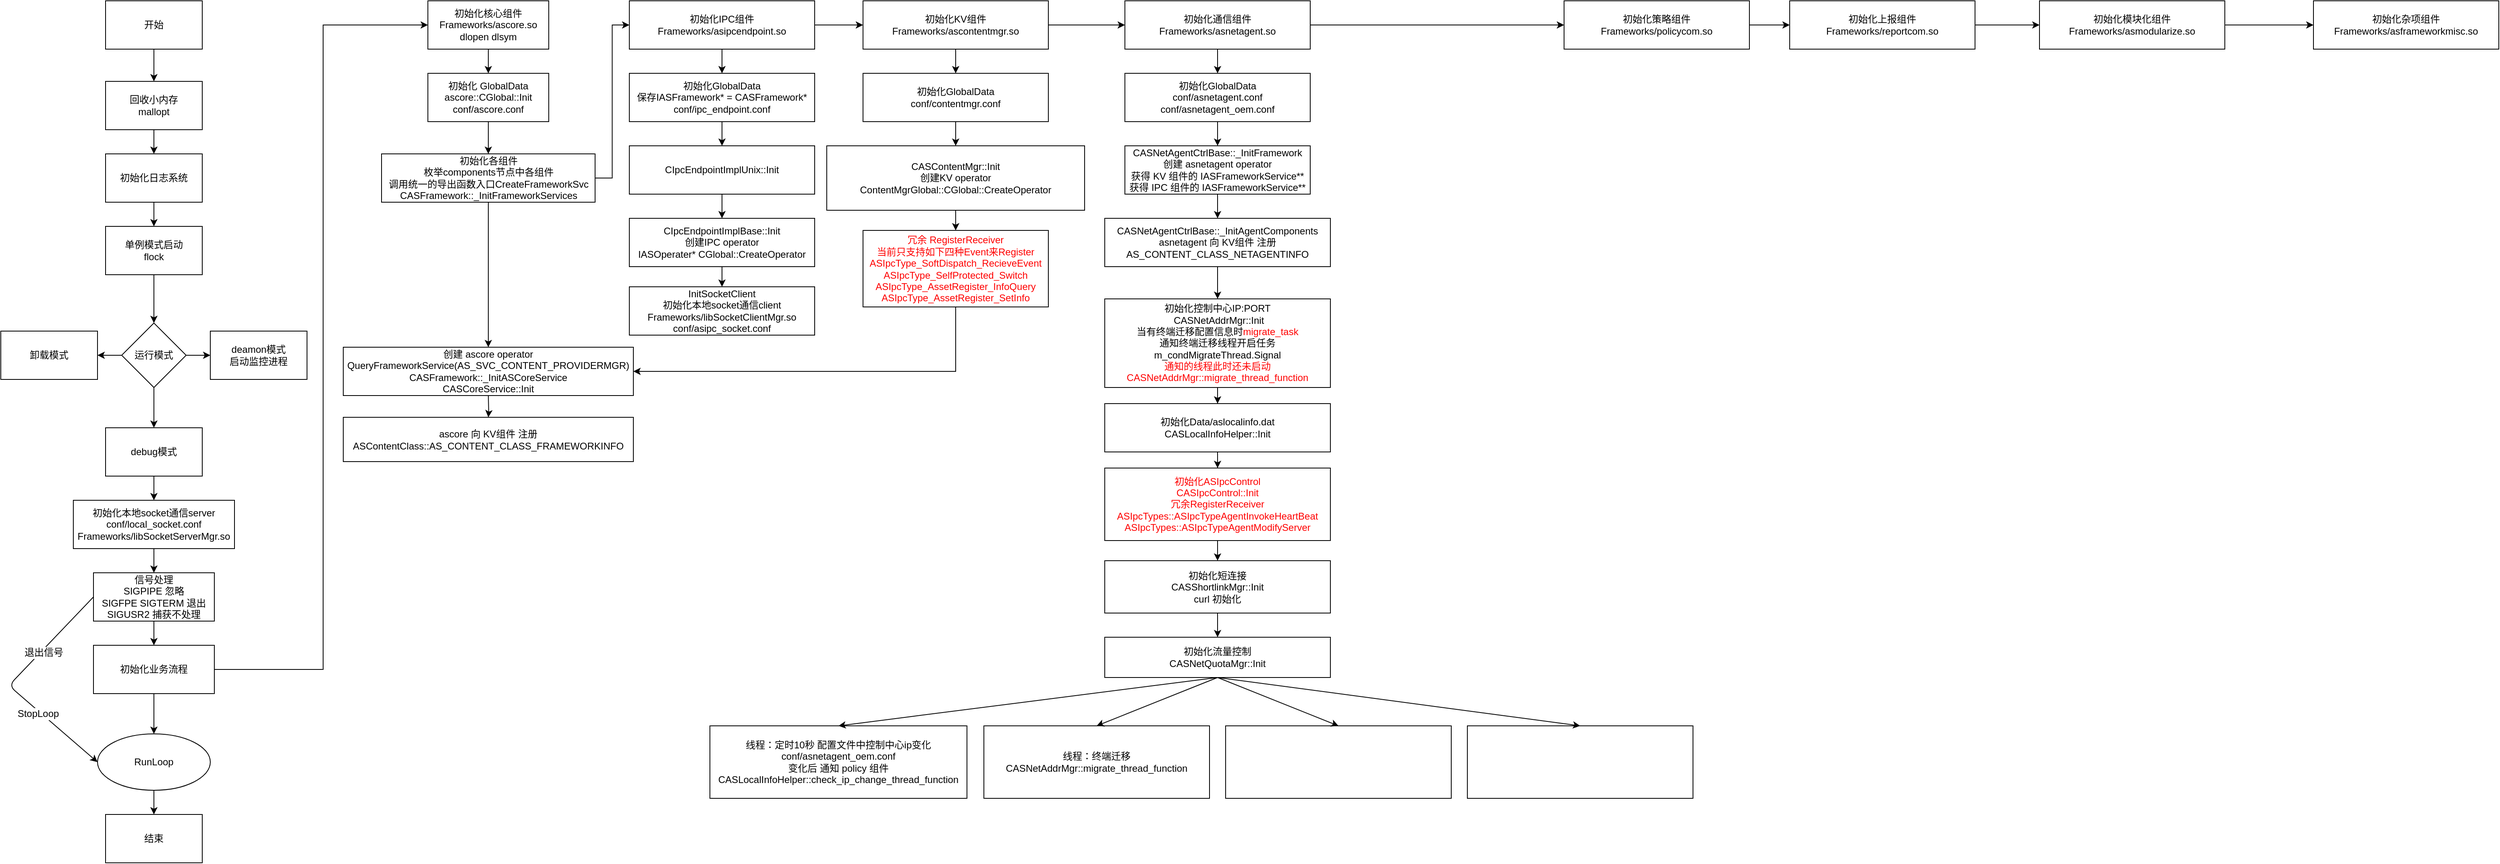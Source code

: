 <mxfile version="12.7.9" type="github"><diagram name="Page-1" id="efa7a0a1-bf9b-a30e-e6df-94a7791c09e9"><mxGraphModel dx="971" dy="478" grid="1" gridSize="10" guides="1" tooltips="1" connect="1" arrows="1" fold="1" page="1" pageScale="1" pageWidth="826" pageHeight="1169" background="#ffffff" math="0" shadow="0"><root><mxCell id="0"/><mxCell id="1" parent="0"/><mxCell id="YjDAGl1ODxrr-Q_yvoSe-125" value="" style="edgeStyle=orthogonalEdgeStyle;rounded=0;orthogonalLoop=1;jettySize=auto;html=1;fontSize=12;" parent="1" source="YjDAGl1ODxrr-Q_yvoSe-116" target="YjDAGl1ODxrr-Q_yvoSe-119" edge="1"><mxGeometry relative="1" as="geometry"/></mxCell><mxCell id="YjDAGl1ODxrr-Q_yvoSe-116" value="开始" style="rounded=0;whiteSpace=wrap;html=1;fillColor=#FFFFFF;fontSize=12;" parent="1" vertex="1"><mxGeometry x="170" y="40" width="120" height="60" as="geometry"/></mxCell><mxCell id="YjDAGl1ODxrr-Q_yvoSe-138" value="卸载模式" style="rounded=0;whiteSpace=wrap;html=1;fillColor=#FFFFFF;fontSize=12;" parent="1" vertex="1"><mxGeometry x="40" y="450" width="120" height="60" as="geometry"/></mxCell><mxCell id="YjDAGl1ODxrr-Q_yvoSe-126" value="" style="edgeStyle=orthogonalEdgeStyle;rounded=0;orthogonalLoop=1;jettySize=auto;html=1;fontSize=12;" parent="1" source="YjDAGl1ODxrr-Q_yvoSe-119" target="YjDAGl1ODxrr-Q_yvoSe-117" edge="1"><mxGeometry relative="1" as="geometry"/></mxCell><mxCell id="YjDAGl1ODxrr-Q_yvoSe-119" value="&lt;font style=&quot;font-size: 12px&quot;&gt;回收小内存&lt;br&gt;mallopt&lt;/font&gt;" style="rounded=0;whiteSpace=wrap;html=1;fillColor=#FFFFFF;fontSize=12;" parent="1" vertex="1"><mxGeometry x="170" y="140" width="120" height="60" as="geometry"/></mxCell><mxCell id="YjDAGl1ODxrr-Q_yvoSe-131" value="" style="edgeStyle=orthogonalEdgeStyle;rounded=0;orthogonalLoop=1;jettySize=auto;html=1;fontSize=12;entryX=0.5;entryY=0;entryDx=0;entryDy=0;exitX=0.5;exitY=1;exitDx=0;exitDy=0;" parent="1" source="YjDAGl1ODxrr-Q_yvoSe-148" target="YjDAGl1ODxrr-Q_yvoSe-129" edge="1"><mxGeometry relative="1" as="geometry"><mxPoint x="240" y="260" as="targetPoint"/><Array as="points"><mxPoint x="230" y="390"/><mxPoint x="230" y="390"/></Array></mxGeometry></mxCell><mxCell id="YjDAGl1ODxrr-Q_yvoSe-149" value="" style="edgeStyle=orthogonalEdgeStyle;rounded=0;orthogonalLoop=1;jettySize=auto;html=1;fontSize=12;" parent="1" source="YjDAGl1ODxrr-Q_yvoSe-117" target="YjDAGl1ODxrr-Q_yvoSe-148" edge="1"><mxGeometry relative="1" as="geometry"/></mxCell><mxCell id="YjDAGl1ODxrr-Q_yvoSe-117" value="初始化日志系统" style="rounded=0;whiteSpace=wrap;html=1;fillColor=#FFFFFF;fontSize=12;" parent="1" vertex="1"><mxGeometry x="170" y="230" width="120" height="60" as="geometry"/></mxCell><mxCell id="YjDAGl1ODxrr-Q_yvoSe-148" value="单例模式启动&lt;br&gt;flock" style="rounded=0;whiteSpace=wrap;html=1;fillColor=#FFFFFF;fontSize=12;" parent="1" vertex="1"><mxGeometry x="170" y="320" width="120" height="60" as="geometry"/></mxCell><mxCell id="YjDAGl1ODxrr-Q_yvoSe-133" value="" style="edgeStyle=orthogonalEdgeStyle;rounded=0;orthogonalLoop=1;jettySize=auto;html=1;fontSize=12;" parent="1" source="YjDAGl1ODxrr-Q_yvoSe-129" target="YjDAGl1ODxrr-Q_yvoSe-138" edge="1"><mxGeometry relative="1" as="geometry"><mxPoint x="380" y="240" as="targetPoint"/></mxGeometry></mxCell><mxCell id="YjDAGl1ODxrr-Q_yvoSe-135" value="" style="edgeStyle=orthogonalEdgeStyle;rounded=0;orthogonalLoop=1;jettySize=auto;html=1;fontSize=12;" parent="1" source="YjDAGl1ODxrr-Q_yvoSe-129" target="YjDAGl1ODxrr-Q_yvoSe-140" edge="1"><mxGeometry relative="1" as="geometry"><mxPoint x="220" y="540" as="targetPoint"/></mxGeometry></mxCell><mxCell id="YjDAGl1ODxrr-Q_yvoSe-137" value="" style="edgeStyle=orthogonalEdgeStyle;rounded=0;orthogonalLoop=1;jettySize=auto;html=1;fontSize=12;entryX=0.5;entryY=0;entryDx=0;entryDy=0;" parent="1" source="YjDAGl1ODxrr-Q_yvoSe-129" target="YjDAGl1ODxrr-Q_yvoSe-141" edge="1"><mxGeometry relative="1" as="geometry"><mxPoint x="380" y="460" as="targetPoint"/></mxGeometry></mxCell><mxCell id="YjDAGl1ODxrr-Q_yvoSe-129" value="运行模式" style="rhombus;whiteSpace=wrap;html=1;fillColor=#FFFFFF;fontSize=12;" parent="1" vertex="1"><mxGeometry x="190" y="440" width="80" height="80" as="geometry"/></mxCell><mxCell id="YjDAGl1ODxrr-Q_yvoSe-140" value="deamon模式&lt;br&gt;启动监控进程" style="rounded=0;whiteSpace=wrap;html=1;fillColor=#FFFFFF;fontSize=12;" parent="1" vertex="1"><mxGeometry x="300" y="450" width="120" height="60" as="geometry"/></mxCell><mxCell id="YjDAGl1ODxrr-Q_yvoSe-145" value="" style="edgeStyle=orthogonalEdgeStyle;rounded=0;orthogonalLoop=1;jettySize=auto;html=1;fontSize=12;" parent="1" source="YjDAGl1ODxrr-Q_yvoSe-141" target="YjDAGl1ODxrr-Q_yvoSe-144" edge="1"><mxGeometry relative="1" as="geometry"/></mxCell><mxCell id="YjDAGl1ODxrr-Q_yvoSe-141" value="debug模式" style="rounded=0;whiteSpace=wrap;html=1;fillColor=#FFFFFF;fontSize=12;" parent="1" vertex="1"><mxGeometry x="170" y="570" width="120" height="60" as="geometry"/></mxCell><mxCell id="YjDAGl1ODxrr-Q_yvoSe-147" value="" style="edgeStyle=orthogonalEdgeStyle;rounded=0;orthogonalLoop=1;jettySize=auto;html=1;fontSize=12;" parent="1" source="YjDAGl1ODxrr-Q_yvoSe-144" target="YjDAGl1ODxrr-Q_yvoSe-146" edge="1"><mxGeometry relative="1" as="geometry"/></mxCell><mxCell id="YjDAGl1ODxrr-Q_yvoSe-144" value="初始化本地socket通信server&lt;br&gt;conf/local_socket.conf&lt;br&gt;Frameworks/libSocketServerMgr.so" style="rounded=0;whiteSpace=wrap;html=1;fillColor=#FFFFFF;fontSize=12;" parent="1" vertex="1"><mxGeometry x="130" y="660" width="200" height="60" as="geometry"/></mxCell><mxCell id="YjDAGl1ODxrr-Q_yvoSe-152" value="" style="edgeStyle=orthogonalEdgeStyle;rounded=0;orthogonalLoop=1;jettySize=auto;html=1;fontSize=12;" parent="1" source="YjDAGl1ODxrr-Q_yvoSe-146" target="YjDAGl1ODxrr-Q_yvoSe-151" edge="1"><mxGeometry relative="1" as="geometry"/></mxCell><mxCell id="YjDAGl1ODxrr-Q_yvoSe-146" value="信号处理&lt;br&gt;SIGPIPE 忽略&lt;br&gt;SIGFPE SIGTERM 退出&lt;br&gt;SIGUSR2 捕获不处理" style="rounded=0;whiteSpace=wrap;html=1;fillColor=#FFFFFF;fontSize=12;" parent="1" vertex="1"><mxGeometry x="155" y="750" width="150" height="60" as="geometry"/></mxCell><mxCell id="YjDAGl1ODxrr-Q_yvoSe-154" value="" style="edgeStyle=orthogonalEdgeStyle;rounded=0;orthogonalLoop=1;jettySize=auto;html=1;fontSize=12;entryX=0.5;entryY=0;entryDx=0;entryDy=0;exitX=0.5;exitY=1;exitDx=0;exitDy=0;" parent="1" source="YjDAGl1ODxrr-Q_yvoSe-151" target="YjDAGl1ODxrr-Q_yvoSe-156" edge="1"><mxGeometry relative="1" as="geometry"><mxPoint x="230" y="940" as="targetPoint"/></mxGeometry></mxCell><mxCell id="YjDAGl1ODxrr-Q_yvoSe-172" value="" style="edgeStyle=orthogonalEdgeStyle;rounded=0;orthogonalLoop=1;jettySize=auto;html=1;fontSize=12;entryX=0;entryY=0.5;entryDx=0;entryDy=0;" parent="1" source="YjDAGl1ODxrr-Q_yvoSe-151" target="YjDAGl1ODxrr-Q_yvoSe-164" edge="1"><mxGeometry relative="1" as="geometry"><Array as="points"><mxPoint x="440" y="870"/><mxPoint x="440" y="70"/></Array></mxGeometry></mxCell><mxCell id="YjDAGl1ODxrr-Q_yvoSe-151" value="初始化业务流程" style="rounded=0;whiteSpace=wrap;html=1;fillColor=#FFFFFF;fontSize=12;" parent="1" vertex="1"><mxGeometry x="155" y="840" width="150" height="60" as="geometry"/></mxCell><mxCell id="YjDAGl1ODxrr-Q_yvoSe-169" value="" style="edgeStyle=orthogonalEdgeStyle;rounded=0;orthogonalLoop=1;jettySize=auto;html=1;fontSize=12;" parent="1" source="YjDAGl1ODxrr-Q_yvoSe-164" target="YjDAGl1ODxrr-Q_yvoSe-168" edge="1"><mxGeometry relative="1" as="geometry"/></mxCell><mxCell id="YjDAGl1ODxrr-Q_yvoSe-164" value="初始化核心组件&lt;br&gt;Frameworks/ascore.so&lt;br&gt;dlopen dlsym" style="rounded=0;whiteSpace=wrap;html=1;fillColor=#FFFFFF;fontSize=12;" parent="1" vertex="1"><mxGeometry x="570" y="40" width="150" height="60" as="geometry"/></mxCell><mxCell id="YjDAGl1ODxrr-Q_yvoSe-171" value="" style="edgeStyle=orthogonalEdgeStyle;rounded=0;orthogonalLoop=1;jettySize=auto;html=1;fontSize=12;entryX=0.5;entryY=0;entryDx=0;entryDy=0;" parent="1" source="YjDAGl1ODxrr-Q_yvoSe-168" target="YjDAGl1ODxrr-Q_yvoSe-170" edge="1"><mxGeometry relative="1" as="geometry"><mxPoint x="645" y="220" as="targetPoint"/></mxGeometry></mxCell><mxCell id="YjDAGl1ODxrr-Q_yvoSe-168" value="初始化 GlobalData&lt;br&gt;ascore::CGlobal::Init&lt;br&gt;conf/ascore.conf" style="rounded=0;whiteSpace=wrap;html=1;fillColor=#FFFFFF;fontSize=12;" parent="1" vertex="1"><mxGeometry x="570" y="130" width="150" height="60" as="geometry"/></mxCell><mxCell id="YjDAGl1ODxrr-Q_yvoSe-174" value="" style="edgeStyle=orthogonalEdgeStyle;rounded=0;orthogonalLoop=1;jettySize=auto;html=1;fontSize=12;entryX=0;entryY=0.5;entryDx=0;entryDy=0;exitX=1;exitY=0.5;exitDx=0;exitDy=0;" parent="1" source="YjDAGl1ODxrr-Q_yvoSe-170" target="YjDAGl1ODxrr-Q_yvoSe-173" edge="1"><mxGeometry relative="1" as="geometry"><mxPoint x="777.5" y="250" as="sourcePoint"/></mxGeometry></mxCell><mxCell id="YjDAGl1ODxrr-Q_yvoSe-170" value="初始化各组件&lt;br&gt;枚举components节点中各组件&lt;br&gt;调用统一的导出函数入口CreateFrameworkSvc&lt;br&gt;CASFramework::_InitFrameworkServices" style="rounded=0;whiteSpace=wrap;html=1;fillColor=#FFFFFF;fontSize=12;" parent="1" vertex="1"><mxGeometry x="512.5" y="230" width="265" height="60" as="geometry"/></mxCell><mxCell id="YjDAGl1ODxrr-Q_yvoSe-184" value="" style="edgeStyle=orthogonalEdgeStyle;rounded=0;orthogonalLoop=1;jettySize=auto;html=1;fontSize=12;" parent="1" source="YjDAGl1ODxrr-Q_yvoSe-173" target="YjDAGl1ODxrr-Q_yvoSe-183" edge="1"><mxGeometry relative="1" as="geometry"/></mxCell><mxCell id="YjDAGl1ODxrr-Q_yvoSe-196" value="" style="edgeStyle=orthogonalEdgeStyle;rounded=0;orthogonalLoop=1;jettySize=auto;html=1;fontSize=12;" parent="1" source="YjDAGl1ODxrr-Q_yvoSe-173" target="YjDAGl1ODxrr-Q_yvoSe-195" edge="1"><mxGeometry relative="1" as="geometry"/></mxCell><mxCell id="YjDAGl1ODxrr-Q_yvoSe-173" value="初始化IPC组件&lt;br&gt;Frameworks/asipcendpoint.so&lt;br&gt;" style="rounded=0;whiteSpace=wrap;html=1;fillColor=#FFFFFF;fontSize=12;" parent="1" vertex="1"><mxGeometry x="820" y="40" width="230" height="60" as="geometry"/></mxCell><mxCell id="YjDAGl1ODxrr-Q_yvoSe-204" value="" style="edgeStyle=orthogonalEdgeStyle;rounded=0;orthogonalLoop=1;jettySize=auto;html=1;fontSize=12;" parent="1" source="YjDAGl1ODxrr-Q_yvoSe-195" target="YjDAGl1ODxrr-Q_yvoSe-203" edge="1"><mxGeometry relative="1" as="geometry"/></mxCell><mxCell id="YjDAGl1ODxrr-Q_yvoSe-195" value="初始化GlobalData&lt;br&gt;保存IASFramework* = CASFramework*&lt;br&gt;conf/ipc_endpoint.conf" style="rounded=0;whiteSpace=wrap;html=1;fillColor=#FFFFFF;fontSize=12;" parent="1" vertex="1"><mxGeometry x="820" y="130" width="230" height="60" as="geometry"/></mxCell><mxCell id="YjDAGl1ODxrr-Q_yvoSe-208" value="" style="edgeStyle=orthogonalEdgeStyle;rounded=0;orthogonalLoop=1;jettySize=auto;html=1;fontSize=12;" parent="1" source="YjDAGl1ODxrr-Q_yvoSe-203" target="YjDAGl1ODxrr-Q_yvoSe-207" edge="1"><mxGeometry relative="1" as="geometry"/></mxCell><mxCell id="YjDAGl1ODxrr-Q_yvoSe-203" value="CIpcEndpointImplUnix::Init" style="rounded=0;whiteSpace=wrap;html=1;fillColor=#FFFFFF;fontSize=12;" parent="1" vertex="1"><mxGeometry x="820" y="220" width="230" height="60" as="geometry"/></mxCell><mxCell id="YjDAGl1ODxrr-Q_yvoSe-210" value="" style="edgeStyle=orthogonalEdgeStyle;rounded=0;orthogonalLoop=1;jettySize=auto;html=1;fontSize=12;" parent="1" source="YjDAGl1ODxrr-Q_yvoSe-207" target="YjDAGl1ODxrr-Q_yvoSe-209" edge="1"><mxGeometry relative="1" as="geometry"/></mxCell><mxCell id="YjDAGl1ODxrr-Q_yvoSe-207" value="CIpcEndpointImplBase::Init&lt;br&gt;创建IPC operator&lt;br&gt;IASOperater* CGlobal::CreateOperator" style="rounded=0;whiteSpace=wrap;html=1;fillColor=#FFFFFF;fontSize=12;" parent="1" vertex="1"><mxGeometry x="820" y="310" width="230" height="60" as="geometry"/></mxCell><mxCell id="YjDAGl1ODxrr-Q_yvoSe-209" value="InitSocketClient&lt;br&gt;初始化本地socket通信client&lt;br&gt;Frameworks/libSocketClientMgr.so&lt;br&gt;conf/asipc_socket.conf" style="rounded=0;whiteSpace=wrap;html=1;fillColor=#FFFFFF;fontSize=12;" parent="1" vertex="1"><mxGeometry x="820" y="395" width="230" height="60" as="geometry"/></mxCell><mxCell id="YjDAGl1ODxrr-Q_yvoSe-186" value="" style="edgeStyle=orthogonalEdgeStyle;rounded=0;orthogonalLoop=1;jettySize=auto;html=1;fontSize=12;" parent="1" source="YjDAGl1ODxrr-Q_yvoSe-183" target="YjDAGl1ODxrr-Q_yvoSe-185" edge="1"><mxGeometry relative="1" as="geometry"/></mxCell><mxCell id="YjDAGl1ODxrr-Q_yvoSe-198" value="" style="edgeStyle=orthogonalEdgeStyle;rounded=0;orthogonalLoop=1;jettySize=auto;html=1;fontSize=12;" parent="1" source="YjDAGl1ODxrr-Q_yvoSe-183" target="YjDAGl1ODxrr-Q_yvoSe-197" edge="1"><mxGeometry relative="1" as="geometry"/></mxCell><mxCell id="YjDAGl1ODxrr-Q_yvoSe-183" value="初始化KV组件&lt;br&gt;Frameworks/ascontentmgr.so" style="rounded=0;whiteSpace=wrap;html=1;fillColor=#FFFFFF;fontSize=12;" parent="1" vertex="1"><mxGeometry x="1110" y="40" width="230" height="60" as="geometry"/></mxCell><mxCell id="YjDAGl1ODxrr-Q_yvoSe-202" value="" style="edgeStyle=orthogonalEdgeStyle;rounded=0;orthogonalLoop=1;jettySize=auto;html=1;fontSize=12;" parent="1" source="YjDAGl1ODxrr-Q_yvoSe-197" target="YjDAGl1ODxrr-Q_yvoSe-201" edge="1"><mxGeometry relative="1" as="geometry"/></mxCell><mxCell id="YjDAGl1ODxrr-Q_yvoSe-197" value="初始化GlobalData&lt;br&gt;conf/contentmgr.conf" style="rounded=0;whiteSpace=wrap;html=1;fillColor=#FFFFFF;fontSize=12;" parent="1" vertex="1"><mxGeometry x="1110" y="130" width="230" height="60" as="geometry"/></mxCell><mxCell id="YjDAGl1ODxrr-Q_yvoSe-214" value="" style="edgeStyle=orthogonalEdgeStyle;rounded=0;orthogonalLoop=1;jettySize=auto;html=1;fontSize=12;" parent="1" source="YjDAGl1ODxrr-Q_yvoSe-201" target="YjDAGl1ODxrr-Q_yvoSe-213" edge="1"><mxGeometry relative="1" as="geometry"/></mxCell><mxCell id="YjDAGl1ODxrr-Q_yvoSe-201" value="CASContentMgr::Init&lt;br&gt;创建KV operator&lt;br&gt;ContentMgrGlobal::CGlobal::CreateOperator" style="rounded=0;whiteSpace=wrap;html=1;fillColor=#FFFFFF;fontSize=12;" parent="1" vertex="1"><mxGeometry x="1065" y="220" width="320" height="80" as="geometry"/></mxCell><mxCell id="YjDAGl1ODxrr-Q_yvoSe-216" value="" style="edgeStyle=orthogonalEdgeStyle;rounded=0;orthogonalLoop=1;jettySize=auto;html=1;fontSize=12;exitX=0.5;exitY=1;exitDx=0;exitDy=0;" parent="1" source="YjDAGl1ODxrr-Q_yvoSe-170" target="YjDAGl1ODxrr-Q_yvoSe-215" edge="1"><mxGeometry relative="1" as="geometry"><mxPoint x="590" y="340" as="sourcePoint"/><mxPoint x="650" y="470" as="targetPoint"/></mxGeometry></mxCell><mxCell id="YjDAGl1ODxrr-Q_yvoSe-222" value="" style="edgeStyle=orthogonalEdgeStyle;rounded=0;orthogonalLoop=1;jettySize=auto;html=1;fontSize=12;fontColor=#0000CC;entryX=1;entryY=0.5;entryDx=0;entryDy=0;" parent="1" source="YjDAGl1ODxrr-Q_yvoSe-213" target="YjDAGl1ODxrr-Q_yvoSe-215" edge="1"><mxGeometry relative="1" as="geometry"><mxPoint x="1020" y="560" as="targetPoint"/><Array as="points"><mxPoint x="1225" y="500"/></Array></mxGeometry></mxCell><mxCell id="YjDAGl1ODxrr-Q_yvoSe-213" value="&lt;font color=&quot;#ff0000&quot;&gt;冗余 RegisterReceiver&lt;br&gt;当前只支持如下四种Event来Register&lt;br&gt;&lt;div&gt;ASIpcType_SoftDispatch_RecieveEvent&lt;/div&gt;&lt;div&gt;ASIpcType_SelfProtected_Switch&lt;/div&gt;&lt;div&gt;ASIpcType_AssetRegister_InfoQuery&lt;/div&gt;&lt;div&gt;ASIpcType_AssetRegister_SetInfo&lt;/div&gt;&lt;/font&gt;" style="rounded=0;whiteSpace=wrap;html=1;fillColor=#FFFFFF;fontSize=12;fontColor=#0000CC;" parent="1" vertex="1"><mxGeometry x="1110" y="325" width="230" height="95" as="geometry"/></mxCell><mxCell id="YjDAGl1ODxrr-Q_yvoSe-218" value="" style="edgeStyle=orthogonalEdgeStyle;rounded=0;orthogonalLoop=1;jettySize=auto;html=1;fontSize=12;fontColor=#0000CC;" parent="1" target="YjDAGl1ODxrr-Q_yvoSe-217" edge="1"><mxGeometry relative="1" as="geometry"><mxPoint x="645" y="530" as="sourcePoint"/></mxGeometry></mxCell><mxCell id="YjDAGl1ODxrr-Q_yvoSe-215" value="创建 ascore operator&lt;br&gt;QueryFrameworkService(AS_SVC_CONTENT_PROVIDERMGR)&lt;br&gt;CASFramework::_InitASCoreService&lt;br&gt;CASCoreService::Init" style="rounded=0;whiteSpace=wrap;html=1;fillColor=#FFFFFF;fontSize=12;" parent="1" vertex="1"><mxGeometry x="465" y="470" width="360" height="60" as="geometry"/></mxCell><mxCell id="YjDAGl1ODxrr-Q_yvoSe-217" value="ascore 向 KV组件 注册&lt;br&gt;ASContentClass::AS_CONTENT_CLASS_FRAMEWORKINFO" style="rounded=0;whiteSpace=wrap;html=1;fillColor=#FFFFFF;fontSize=12;" parent="1" vertex="1"><mxGeometry x="465" y="557" width="360" height="55" as="geometry"/></mxCell><mxCell id="YjDAGl1ODxrr-Q_yvoSe-188" value="" style="edgeStyle=orthogonalEdgeStyle;rounded=0;orthogonalLoop=1;jettySize=auto;html=1;fontSize=12;" parent="1" source="YjDAGl1ODxrr-Q_yvoSe-185" target="YjDAGl1ODxrr-Q_yvoSe-187" edge="1"><mxGeometry relative="1" as="geometry"/></mxCell><mxCell id="WgqhgY6fk44m1U7x0v3h-2" value="" style="edgeStyle=orthogonalEdgeStyle;rounded=0;orthogonalLoop=1;jettySize=auto;html=1;" parent="1" source="YjDAGl1ODxrr-Q_yvoSe-185" target="WgqhgY6fk44m1U7x0v3h-1" edge="1"><mxGeometry relative="1" as="geometry"/></mxCell><mxCell id="YjDAGl1ODxrr-Q_yvoSe-185" value="初始化通信组件&lt;br&gt;Frameworks/asnetagent.so" style="rounded=0;whiteSpace=wrap;html=1;fillColor=#FFFFFF;fontSize=12;" parent="1" vertex="1"><mxGeometry x="1435" y="40" width="230" height="60" as="geometry"/></mxCell><mxCell id="WgqhgY6fk44m1U7x0v3h-4" value="" style="edgeStyle=orthogonalEdgeStyle;rounded=0;orthogonalLoop=1;jettySize=auto;html=1;" parent="1" source="WgqhgY6fk44m1U7x0v3h-1" target="WgqhgY6fk44m1U7x0v3h-3" edge="1"><mxGeometry relative="1" as="geometry"/></mxCell><mxCell id="WgqhgY6fk44m1U7x0v3h-1" value="初始化GlobalData&lt;br&gt;conf/asnetagent.conf&lt;br&gt;conf/asnetagent_oem.conf" style="rounded=0;whiteSpace=wrap;html=1;fillColor=#FFFFFF;fontSize=12;" parent="1" vertex="1"><mxGeometry x="1435" y="130" width="230" height="60" as="geometry"/></mxCell><mxCell id="WgqhgY6fk44m1U7x0v3h-6" value="" style="edgeStyle=orthogonalEdgeStyle;rounded=0;orthogonalLoop=1;jettySize=auto;html=1;" parent="1" source="WgqhgY6fk44m1U7x0v3h-3" target="WgqhgY6fk44m1U7x0v3h-5" edge="1"><mxGeometry relative="1" as="geometry"/></mxCell><mxCell id="WgqhgY6fk44m1U7x0v3h-3" value="CASNetAgentCtrlBase::_InitFramework&lt;br&gt;创建 asnetagent operator&lt;br&gt;获得 KV 组件的&amp;nbsp;IASFrameworkService**&lt;br&gt;获得 IPC 组件的&amp;nbsp;IASFrameworkService**" style="rounded=0;whiteSpace=wrap;html=1;fillColor=#FFFFFF;fontSize=12;" parent="1" vertex="1"><mxGeometry x="1435" y="220" width="230" height="60" as="geometry"/></mxCell><mxCell id="WgqhgY6fk44m1U7x0v3h-8" value="" style="edgeStyle=orthogonalEdgeStyle;rounded=0;orthogonalLoop=1;jettySize=auto;html=1;" parent="1" source="WgqhgY6fk44m1U7x0v3h-5" target="WgqhgY6fk44m1U7x0v3h-7" edge="1"><mxGeometry relative="1" as="geometry"/></mxCell><mxCell id="WgqhgY6fk44m1U7x0v3h-5" value="CASNetAgentCtrlBase::_InitAgentComponents&lt;br&gt;asnetagent 向 KV组件 注册AS_CONTENT_CLASS_NETAGENTINFO" style="rounded=0;whiteSpace=wrap;html=1;fillColor=#FFFFFF;fontSize=12;" parent="1" vertex="1"><mxGeometry x="1410" y="310" width="280" height="60" as="geometry"/></mxCell><mxCell id="WgqhgY6fk44m1U7x0v3h-7" value="初始化控制中心IP:PORT&lt;br&gt;&amp;nbsp;CASNetAddrMgr::Init&lt;br&gt;当有终端迁移配置信息时&lt;font color=&quot;#ff0000&quot;&gt;migrate_task&lt;/font&gt;&lt;br&gt;通知终端迁移线程开启任务&lt;br&gt;m_condMigrateThread.Signal&lt;br&gt;&lt;font color=&quot;#ff0000&quot;&gt;通知的线程此时还未启动&lt;br&gt;CASNetAddrMgr::migrate_thread_function&lt;br&gt;&lt;/font&gt;" style="rounded=0;whiteSpace=wrap;html=1;fillColor=#FFFFFF;fontSize=12;" parent="1" vertex="1"><mxGeometry x="1410" y="410" width="280" height="110" as="geometry"/></mxCell><mxCell id="WgqhgY6fk44m1U7x0v3h-12" value="" style="edgeStyle=orthogonalEdgeStyle;rounded=0;orthogonalLoop=1;jettySize=auto;html=1;exitX=0.5;exitY=1;exitDx=0;exitDy=0;" parent="1" source="WgqhgY6fk44m1U7x0v3h-7" target="WgqhgY6fk44m1U7x0v3h-11" edge="1"><mxGeometry relative="1" as="geometry"><mxPoint x="1550" y="570" as="sourcePoint"/></mxGeometry></mxCell><mxCell id="WgqhgY6fk44m1U7x0v3h-14" value="" style="edgeStyle=orthogonalEdgeStyle;rounded=0;orthogonalLoop=1;jettySize=auto;html=1;" parent="1" source="WgqhgY6fk44m1U7x0v3h-11" target="WgqhgY6fk44m1U7x0v3h-13" edge="1"><mxGeometry relative="1" as="geometry"/></mxCell><mxCell id="WgqhgY6fk44m1U7x0v3h-11" value="初始化Data/aslocalinfo.dat&lt;br&gt;CASLocalInfoHelper::Init" style="rounded=0;whiteSpace=wrap;html=1;fillColor=#FFFFFF;fontSize=12;" parent="1" vertex="1"><mxGeometry x="1410" y="540" width="280" height="60" as="geometry"/></mxCell><mxCell id="WgqhgY6fk44m1U7x0v3h-16" value="" style="edgeStyle=orthogonalEdgeStyle;rounded=0;orthogonalLoop=1;jettySize=auto;html=1;" parent="1" source="WgqhgY6fk44m1U7x0v3h-13" target="WgqhgY6fk44m1U7x0v3h-15" edge="1"><mxGeometry relative="1" as="geometry"/></mxCell><mxCell id="WgqhgY6fk44m1U7x0v3h-13" value="&lt;font color=&quot;#ff0000&quot;&gt;初始化ASIpcControl&lt;br&gt;CASIpcControl::Init&lt;br&gt;冗余RegisterReceiver&lt;br&gt;ASIpcTypes::ASIpcTypeAgentInvokeHeartBeat&lt;br&gt;ASIpcTypes::ASIpcTypeAgentModifyServer&lt;/font&gt;" style="rounded=0;whiteSpace=wrap;html=1;fillColor=#FFFFFF;fontSize=12;" parent="1" vertex="1"><mxGeometry x="1410" y="620" width="280" height="90" as="geometry"/></mxCell><mxCell id="C9sR7ntMZLet0wZ2aS2f-2" value="" style="edgeStyle=orthogonalEdgeStyle;rounded=0;orthogonalLoop=1;jettySize=auto;html=1;" edge="1" parent="1" source="WgqhgY6fk44m1U7x0v3h-15" target="C9sR7ntMZLet0wZ2aS2f-1"><mxGeometry relative="1" as="geometry"/></mxCell><mxCell id="WgqhgY6fk44m1U7x0v3h-15" value="初始化短连接&lt;br&gt;CASShortlinkMgr::Init&lt;br&gt;curl 初始化" style="rounded=0;whiteSpace=wrap;html=1;fillColor=#FFFFFF;fontSize=12;" parent="1" vertex="1"><mxGeometry x="1410" y="735" width="280" height="65" as="geometry"/></mxCell><mxCell id="C9sR7ntMZLet0wZ2aS2f-1" value="初始化流量控制&lt;br&gt;CASNetQuotaMgr::Init" style="rounded=0;whiteSpace=wrap;html=1;fillColor=#FFFFFF;fontSize=12;" vertex="1" parent="1"><mxGeometry x="1410" y="830" width="280" height="50" as="geometry"/></mxCell><mxCell id="C9sR7ntMZLet0wZ2aS2f-7" value="线程：定时10秒 配置文件中控制中心ip变化&lt;br&gt;conf/asnetagent_oem.conf&lt;br&gt;变化后 通知 policy 组件&lt;br&gt;CASLocalInfoHelper::check_ip_change_thread_function" style="rounded=0;whiteSpace=wrap;html=1;fillColor=#FFFFFF;fontSize=12;" vertex="1" parent="1"><mxGeometry x="920" y="940" width="319" height="90" as="geometry"/></mxCell><mxCell id="C9sR7ntMZLet0wZ2aS2f-9" value="" style="rounded=0;whiteSpace=wrap;html=1;fillColor=#FFFFFF;fontSize=12;" vertex="1" parent="1"><mxGeometry x="1860" y="940" width="280" height="90" as="geometry"/></mxCell><mxCell id="YjDAGl1ODxrr-Q_yvoSe-190" value="" style="edgeStyle=orthogonalEdgeStyle;rounded=0;orthogonalLoop=1;jettySize=auto;html=1;fontSize=12;" parent="1" source="YjDAGl1ODxrr-Q_yvoSe-187" target="YjDAGl1ODxrr-Q_yvoSe-189" edge="1"><mxGeometry relative="1" as="geometry"/></mxCell><mxCell id="YjDAGl1ODxrr-Q_yvoSe-187" value="初始化策略组件&lt;br&gt;Frameworks/policycom.so" style="rounded=0;whiteSpace=wrap;html=1;fillColor=#FFFFFF;fontSize=12;" parent="1" vertex="1"><mxGeometry x="1980" y="40" width="230" height="60" as="geometry"/></mxCell><mxCell id="YjDAGl1ODxrr-Q_yvoSe-192" value="" style="edgeStyle=orthogonalEdgeStyle;rounded=0;orthogonalLoop=1;jettySize=auto;html=1;fontSize=12;" parent="1" source="YjDAGl1ODxrr-Q_yvoSe-189" target="YjDAGl1ODxrr-Q_yvoSe-191" edge="1"><mxGeometry relative="1" as="geometry"/></mxCell><mxCell id="YjDAGl1ODxrr-Q_yvoSe-189" value="初始化上报组件&lt;br&gt;Frameworks/reportcom.so" style="rounded=0;whiteSpace=wrap;html=1;fillColor=#FFFFFF;fontSize=12;" parent="1" vertex="1"><mxGeometry x="2260" y="40" width="230" height="60" as="geometry"/></mxCell><mxCell id="YjDAGl1ODxrr-Q_yvoSe-194" value="" style="edgeStyle=orthogonalEdgeStyle;rounded=0;orthogonalLoop=1;jettySize=auto;html=1;fontSize=12;" parent="1" source="YjDAGl1ODxrr-Q_yvoSe-191" target="YjDAGl1ODxrr-Q_yvoSe-193" edge="1"><mxGeometry relative="1" as="geometry"/></mxCell><mxCell id="YjDAGl1ODxrr-Q_yvoSe-191" value="初始化模块化组件&lt;br&gt;Frameworks/asmodularize.so" style="rounded=0;whiteSpace=wrap;html=1;fillColor=#FFFFFF;fontSize=12;" parent="1" vertex="1"><mxGeometry x="2570" y="40" width="230" height="60" as="geometry"/></mxCell><mxCell id="YjDAGl1ODxrr-Q_yvoSe-193" value="初始化杂项组件&lt;br&gt;Frameworks/asframeworkmisc.so" style="rounded=0;whiteSpace=wrap;html=1;fillColor=#FFFFFF;fontSize=12;" parent="1" vertex="1"><mxGeometry x="2910" y="40" width="230" height="60" as="geometry"/></mxCell><mxCell id="YjDAGl1ODxrr-Q_yvoSe-162" value="" style="edgeStyle=orthogonalEdgeStyle;rounded=0;orthogonalLoop=1;jettySize=auto;html=1;fontSize=12;entryX=0.5;entryY=0;entryDx=0;entryDy=0;" parent="1" source="YjDAGl1ODxrr-Q_yvoSe-156" target="YjDAGl1ODxrr-Q_yvoSe-163" edge="1"><mxGeometry relative="1" as="geometry"><mxPoint x="230" y="1050" as="targetPoint"/></mxGeometry></mxCell><mxCell id="YjDAGl1ODxrr-Q_yvoSe-156" value="RunLoop" style="ellipse;whiteSpace=wrap;html=1;fillColor=#FFFFFF;fontSize=12;" parent="1" vertex="1"><mxGeometry x="160" y="950" width="140" height="70" as="geometry"/></mxCell><mxCell id="YjDAGl1ODxrr-Q_yvoSe-157" value="" style="endArrow=classic;html=1;fontSize=12;exitX=0;exitY=0.5;exitDx=0;exitDy=0;entryX=0;entryY=0.5;entryDx=0;entryDy=0;" parent="1" source="YjDAGl1ODxrr-Q_yvoSe-146" target="YjDAGl1ODxrr-Q_yvoSe-156" edge="1"><mxGeometry width="50" height="50" relative="1" as="geometry"><mxPoint x="60" y="900" as="sourcePoint"/><mxPoint x="110" y="850" as="targetPoint"/><Array as="points"><mxPoint x="50" y="890"/></Array></mxGeometry></mxCell><mxCell id="YjDAGl1ODxrr-Q_yvoSe-158" value="退出信号" style="text;html=1;align=center;verticalAlign=middle;resizable=0;points=[];labelBackgroundColor=#ffffff;fontSize=12;" parent="YjDAGl1ODxrr-Q_yvoSe-157" vertex="1" connectable="0"><mxGeometry x="-0.379" y="2" relative="1" as="geometry"><mxPoint as="offset"/></mxGeometry></mxCell><mxCell id="YjDAGl1ODxrr-Q_yvoSe-160" value="StopLoop" style="text;html=1;align=center;verticalAlign=middle;resizable=0;points=[];labelBackgroundColor=#ffffff;fontSize=12;" parent="YjDAGl1ODxrr-Q_yvoSe-157" vertex="1" connectable="0"><mxGeometry x="-0.036" y="59" relative="1" as="geometry"><mxPoint x="-13.08" as="offset"/></mxGeometry></mxCell><mxCell id="YjDAGl1ODxrr-Q_yvoSe-163" value="结束" style="rounded=0;whiteSpace=wrap;html=1;fillColor=#FFFFFF;fontSize=12;" parent="1" vertex="1"><mxGeometry x="170" y="1050" width="120" height="60" as="geometry"/></mxCell><mxCell id="C9sR7ntMZLet0wZ2aS2f-11" value="线程：终端迁移&lt;br&gt;CASNetAddrMgr::migrate_thread_function" style="rounded=0;whiteSpace=wrap;html=1;fillColor=#FFFFFF;fontSize=12;" vertex="1" parent="1"><mxGeometry x="1260" y="940" width="280" height="90" as="geometry"/></mxCell><mxCell id="C9sR7ntMZLet0wZ2aS2f-3" value="" style="rounded=0;whiteSpace=wrap;html=1;fillColor=#FFFFFF;fontSize=12;" vertex="1" parent="1"><mxGeometry x="1560" y="940" width="280" height="90" as="geometry"/></mxCell><mxCell id="C9sR7ntMZLet0wZ2aS2f-15" value="" style="endArrow=classic;html=1;exitX=0.5;exitY=1;exitDx=0;exitDy=0;entryX=0.5;entryY=0;entryDx=0;entryDy=0;" edge="1" parent="1" source="C9sR7ntMZLet0wZ2aS2f-1" target="C9sR7ntMZLet0wZ2aS2f-11"><mxGeometry width="50" height="50" relative="1" as="geometry"><mxPoint x="1550" y="890" as="sourcePoint"/><mxPoint x="1620" y="1100" as="targetPoint"/></mxGeometry></mxCell><mxCell id="C9sR7ntMZLet0wZ2aS2f-16" value="" style="endArrow=classic;html=1;exitX=0.5;exitY=1;exitDx=0;exitDy=0;entryX=0.5;entryY=0;entryDx=0;entryDy=0;" edge="1" parent="1" source="C9sR7ntMZLet0wZ2aS2f-1" target="C9sR7ntMZLet0wZ2aS2f-7"><mxGeometry width="50" height="50" relative="1" as="geometry"><mxPoint x="1560" y="890" as="sourcePoint"/><mxPoint x="1410" y="950" as="targetPoint"/></mxGeometry></mxCell><mxCell id="C9sR7ntMZLet0wZ2aS2f-17" value="" style="endArrow=classic;html=1;exitX=0.5;exitY=1;exitDx=0;exitDy=0;entryX=0.5;entryY=0;entryDx=0;entryDy=0;" edge="1" parent="1" source="C9sR7ntMZLet0wZ2aS2f-1" target="C9sR7ntMZLet0wZ2aS2f-9"><mxGeometry width="50" height="50" relative="1" as="geometry"><mxPoint x="1560" y="890" as="sourcePoint"/><mxPoint x="1109" y="950" as="targetPoint"/></mxGeometry></mxCell><mxCell id="C9sR7ntMZLet0wZ2aS2f-18" value="" style="endArrow=classic;html=1;entryX=0.5;entryY=0;entryDx=0;entryDy=0;" edge="1" parent="1" target="C9sR7ntMZLet0wZ2aS2f-3"><mxGeometry width="50" height="50" relative="1" as="geometry"><mxPoint x="1550" y="880" as="sourcePoint"/><mxPoint x="1410" y="950" as="targetPoint"/></mxGeometry></mxCell></root></mxGraphModel></diagram></mxfile>